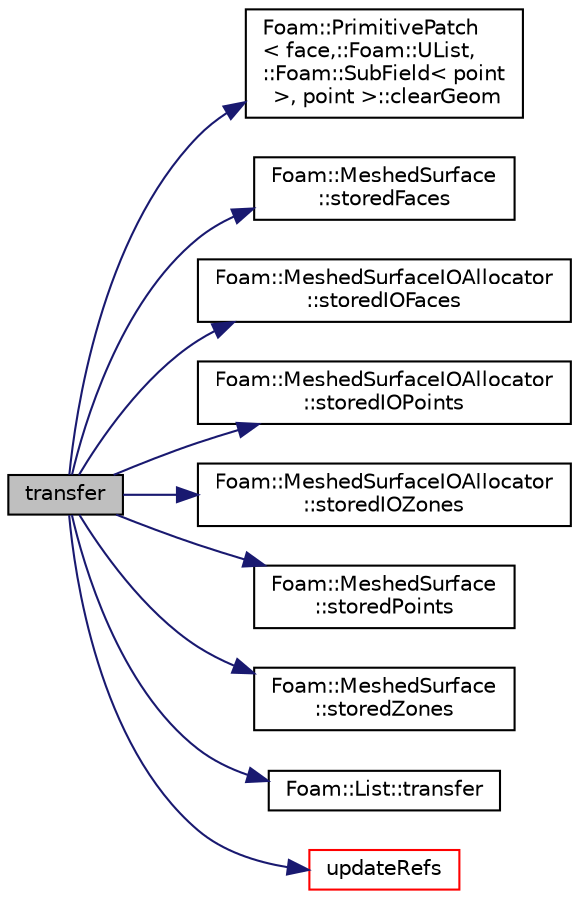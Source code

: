 digraph "transfer"
{
  bgcolor="transparent";
  edge [fontname="Helvetica",fontsize="10",labelfontname="Helvetica",labelfontsize="10"];
  node [fontname="Helvetica",fontsize="10",shape=record];
  rankdir="LR";
  Node1 [label="transfer",height=0.2,width=0.4,color="black", fillcolor="grey75", style="filled", fontcolor="black"];
  Node1 -> Node2 [color="midnightblue",fontsize="10",style="solid",fontname="Helvetica"];
  Node2 [label="Foam::PrimitivePatch\l\< face,::Foam::UList,\l::Foam::SubField\< point\l \>, point \>::clearGeom",height=0.2,width=0.4,color="black",URL="$a02010.html#a499a7f858dc495c47b618e168fec6372"];
  Node1 -> Node3 [color="midnightblue",fontsize="10",style="solid",fontname="Helvetica"];
  Node3 [label="Foam::MeshedSurface\l::storedFaces",height=0.2,width=0.4,color="black",URL="$a01496.html#aba1de32362845ea07612cbb52d6d19f0",tooltip="Non-const access to the faces. "];
  Node1 -> Node4 [color="midnightblue",fontsize="10",style="solid",fontname="Helvetica"];
  Node4 [label="Foam::MeshedSurfaceIOAllocator\l::storedIOFaces",height=0.2,width=0.4,color="black",URL="$a01497.html#aac302ffacba23175075789791d6807a9",tooltip="Non-const access to the faces. "];
  Node1 -> Node5 [color="midnightblue",fontsize="10",style="solid",fontname="Helvetica"];
  Node5 [label="Foam::MeshedSurfaceIOAllocator\l::storedIOPoints",height=0.2,width=0.4,color="black",URL="$a01497.html#a69983b29a92c5212a8c4c8fecf195455",tooltip="Non-const access to the points. "];
  Node1 -> Node6 [color="midnightblue",fontsize="10",style="solid",fontname="Helvetica"];
  Node6 [label="Foam::MeshedSurfaceIOAllocator\l::storedIOZones",height=0.2,width=0.4,color="black",URL="$a01497.html#ad588ffc8b79f669ddf3c227f0426f32f",tooltip="Non-const access to the zones. "];
  Node1 -> Node7 [color="midnightblue",fontsize="10",style="solid",fontname="Helvetica"];
  Node7 [label="Foam::MeshedSurface\l::storedPoints",height=0.2,width=0.4,color="black",URL="$a01496.html#a42d63b7b3dcf589fbe1c4cd2bc8e3d9b",tooltip="Non-const access to global points. "];
  Node1 -> Node8 [color="midnightblue",fontsize="10",style="solid",fontname="Helvetica"];
  Node8 [label="Foam::MeshedSurface\l::storedZones",height=0.2,width=0.4,color="black",URL="$a01496.html#aa4da19498e7e904ff22cf57fc8899360",tooltip="Non-const access to the zones. "];
  Node1 -> Node9 [color="midnightblue",fontsize="10",style="solid",fontname="Helvetica"];
  Node9 [label="Foam::List::transfer",height=0.2,width=0.4,color="black",URL="$a01390.html#a25ad1d2084d16b234b0cf91c07e832c0",tooltip="Transfer the contents of the argument List into this list. "];
  Node1 -> Node10 [color="midnightblue",fontsize="10",style="solid",fontname="Helvetica"];
  Node10 [label="updateRefs",height=0.2,width=0.4,color="red",URL="$a02579.html#a6f719c5aaff7ed498bd8bf5e8dfa5380",tooltip="Update references to storedPoints/storedFaces. "];
}
